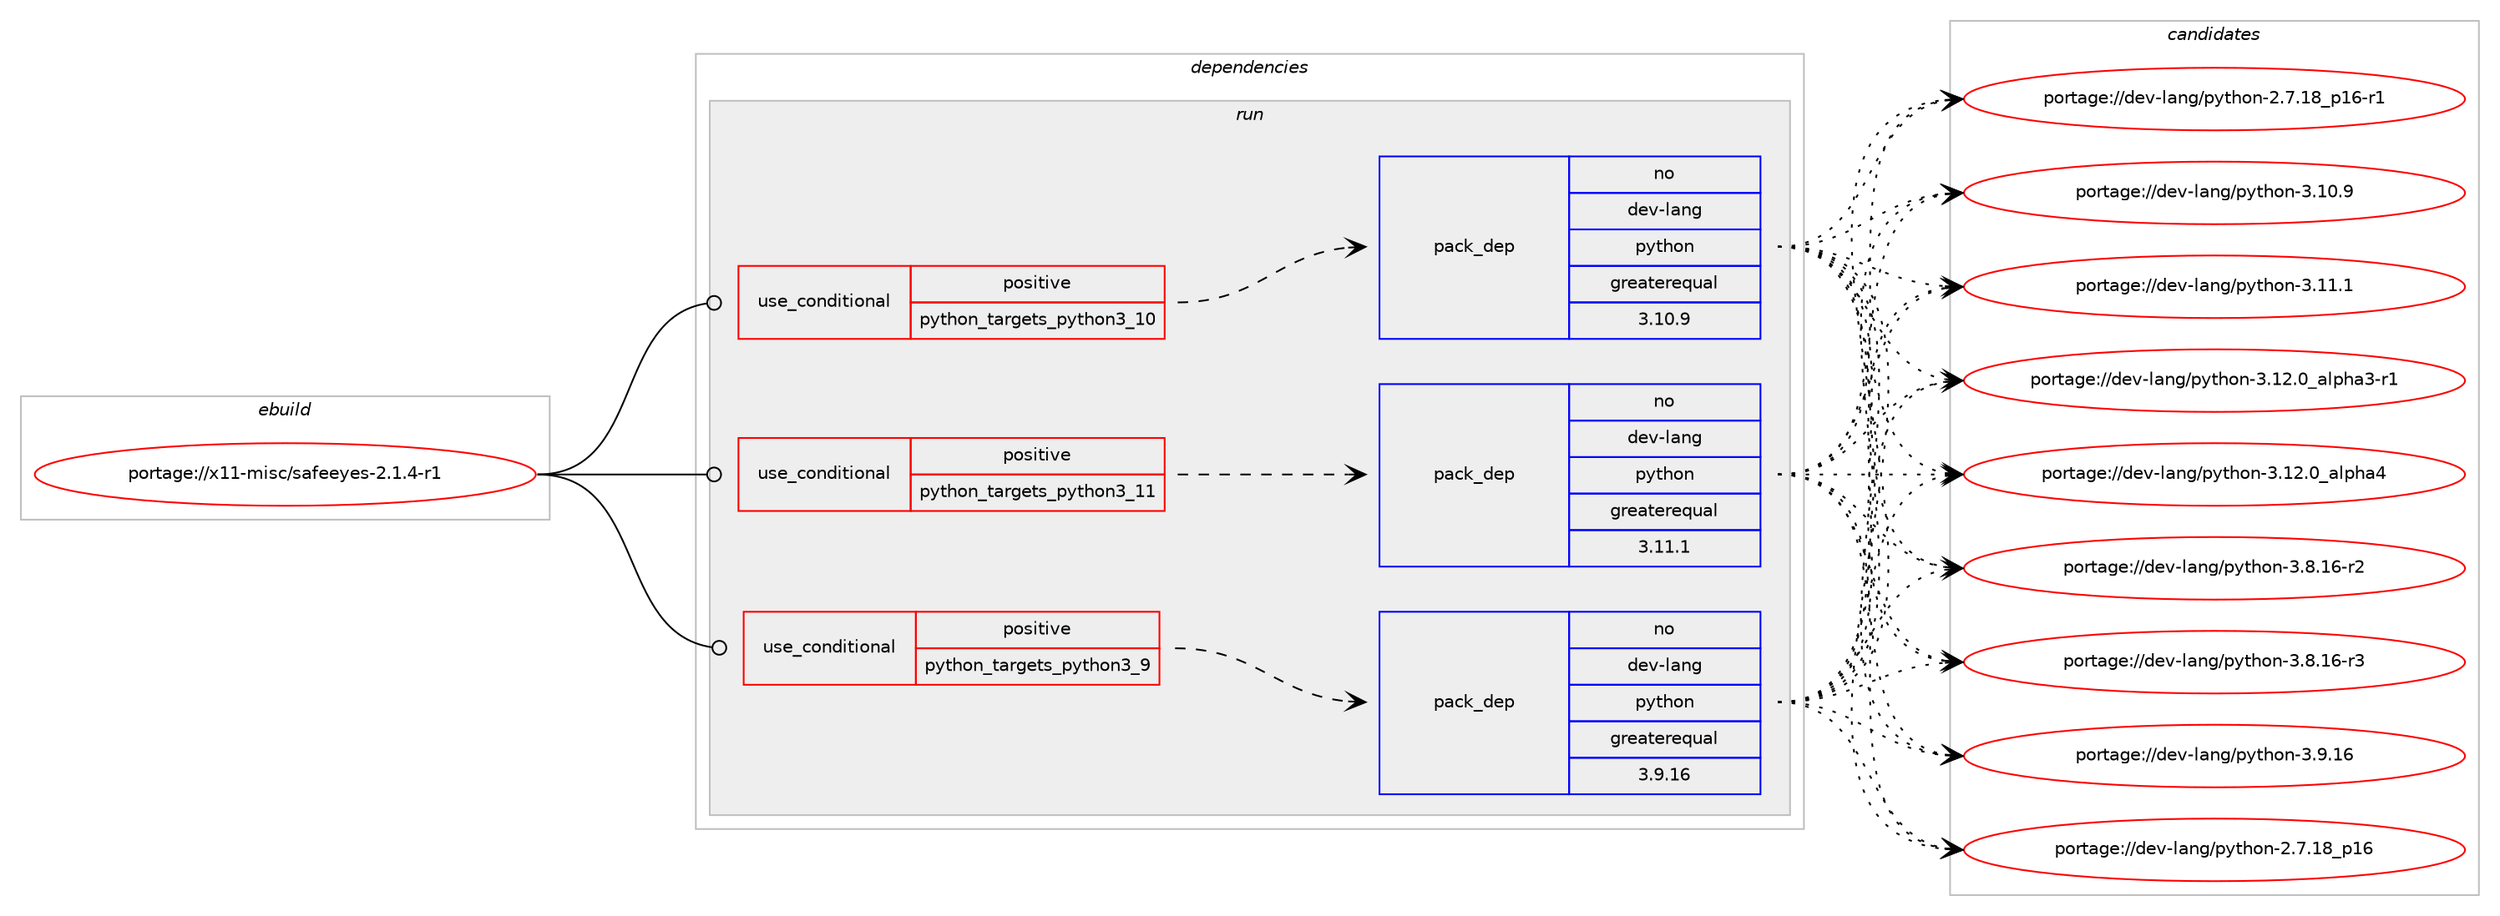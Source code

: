 digraph prolog {

# *************
# Graph options
# *************

newrank=true;
concentrate=true;
compound=true;
graph [rankdir=LR,fontname=Helvetica,fontsize=10,ranksep=1.5];#, ranksep=2.5, nodesep=0.2];
edge  [arrowhead=vee];
node  [fontname=Helvetica,fontsize=10];

# **********
# The ebuild
# **********

subgraph cluster_leftcol {
color=gray;
rank=same;
label=<<i>ebuild</i>>;
id [label="portage://x11-misc/safeeyes-2.1.4-r1", color=red, width=4, href="../x11-misc/safeeyes-2.1.4-r1.svg"];
}

# ****************
# The dependencies
# ****************

subgraph cluster_midcol {
color=gray;
label=<<i>dependencies</i>>;
subgraph cluster_compile {
fillcolor="#eeeeee";
style=filled;
label=<<i>compile</i>>;
}
subgraph cluster_compileandrun {
fillcolor="#eeeeee";
style=filled;
label=<<i>compile and run</i>>;
}
subgraph cluster_run {
fillcolor="#eeeeee";
style=filled;
label=<<i>run</i>>;
subgraph cond6696 {
dependency10800 [label=<<TABLE BORDER="0" CELLBORDER="1" CELLSPACING="0" CELLPADDING="4"><TR><TD ROWSPAN="3" CELLPADDING="10">use_conditional</TD></TR><TR><TD>positive</TD></TR><TR><TD>python_targets_python3_10</TD></TR></TABLE>>, shape=none, color=red];
subgraph pack3976 {
dependency10801 [label=<<TABLE BORDER="0" CELLBORDER="1" CELLSPACING="0" CELLPADDING="4" WIDTH="220"><TR><TD ROWSPAN="6" CELLPADDING="30">pack_dep</TD></TR><TR><TD WIDTH="110">no</TD></TR><TR><TD>dev-lang</TD></TR><TR><TD>python</TD></TR><TR><TD>greaterequal</TD></TR><TR><TD>3.10.9</TD></TR></TABLE>>, shape=none, color=blue];
}
dependency10800:e -> dependency10801:w [weight=20,style="dashed",arrowhead="vee"];
}
id:e -> dependency10800:w [weight=20,style="solid",arrowhead="odot"];
subgraph cond6697 {
dependency10802 [label=<<TABLE BORDER="0" CELLBORDER="1" CELLSPACING="0" CELLPADDING="4"><TR><TD ROWSPAN="3" CELLPADDING="10">use_conditional</TD></TR><TR><TD>positive</TD></TR><TR><TD>python_targets_python3_11</TD></TR></TABLE>>, shape=none, color=red];
subgraph pack3977 {
dependency10803 [label=<<TABLE BORDER="0" CELLBORDER="1" CELLSPACING="0" CELLPADDING="4" WIDTH="220"><TR><TD ROWSPAN="6" CELLPADDING="30">pack_dep</TD></TR><TR><TD WIDTH="110">no</TD></TR><TR><TD>dev-lang</TD></TR><TR><TD>python</TD></TR><TR><TD>greaterequal</TD></TR><TR><TD>3.11.1</TD></TR></TABLE>>, shape=none, color=blue];
}
dependency10802:e -> dependency10803:w [weight=20,style="dashed",arrowhead="vee"];
}
id:e -> dependency10802:w [weight=20,style="solid",arrowhead="odot"];
subgraph cond6698 {
dependency10804 [label=<<TABLE BORDER="0" CELLBORDER="1" CELLSPACING="0" CELLPADDING="4"><TR><TD ROWSPAN="3" CELLPADDING="10">use_conditional</TD></TR><TR><TD>positive</TD></TR><TR><TD>python_targets_python3_9</TD></TR></TABLE>>, shape=none, color=red];
subgraph pack3978 {
dependency10805 [label=<<TABLE BORDER="0" CELLBORDER="1" CELLSPACING="0" CELLPADDING="4" WIDTH="220"><TR><TD ROWSPAN="6" CELLPADDING="30">pack_dep</TD></TR><TR><TD WIDTH="110">no</TD></TR><TR><TD>dev-lang</TD></TR><TR><TD>python</TD></TR><TR><TD>greaterequal</TD></TR><TR><TD>3.9.16</TD></TR></TABLE>>, shape=none, color=blue];
}
dependency10804:e -> dependency10805:w [weight=20,style="dashed",arrowhead="vee"];
}
id:e -> dependency10804:w [weight=20,style="solid",arrowhead="odot"];
# *** BEGIN UNKNOWN DEPENDENCY TYPE (TODO) ***
# id -> package_dependency(portage://x11-misc/safeeyes-2.1.4-r1,run,no,dev-libs,libappindicator,none,[,,],[slot(3)],[use(enable(introspection),none)])
# *** END UNKNOWN DEPENDENCY TYPE (TODO) ***

# *** BEGIN UNKNOWN DEPENDENCY TYPE (TODO) ***
# id -> package_dependency(portage://x11-misc/safeeyes-2.1.4-r1,run,no,dev-python,Babel,none,[,,],[],[use(optenable(python_targets_python3_9),negative),use(optenable(python_targets_python3_10),negative),use(optenable(python_targets_python3_11),negative)])
# *** END UNKNOWN DEPENDENCY TYPE (TODO) ***

# *** BEGIN UNKNOWN DEPENDENCY TYPE (TODO) ***
# id -> package_dependency(portage://x11-misc/safeeyes-2.1.4-r1,run,no,dev-python,croniter,none,[,,],[],[use(optenable(python_targets_python3_9),negative),use(optenable(python_targets_python3_10),negative),use(optenable(python_targets_python3_11),negative)])
# *** END UNKNOWN DEPENDENCY TYPE (TODO) ***

# *** BEGIN UNKNOWN DEPENDENCY TYPE (TODO) ***
# id -> package_dependency(portage://x11-misc/safeeyes-2.1.4-r1,run,no,dev-python,dbus-python,none,[,,],[],[use(optenable(python_targets_python3_9),negative),use(optenable(python_targets_python3_10),negative),use(optenable(python_targets_python3_11),negative)])
# *** END UNKNOWN DEPENDENCY TYPE (TODO) ***

# *** BEGIN UNKNOWN DEPENDENCY TYPE (TODO) ***
# id -> package_dependency(portage://x11-misc/safeeyes-2.1.4-r1,run,no,dev-python,psutil,none,[,,],[],[use(optenable(python_targets_python3_9),negative),use(optenable(python_targets_python3_10),negative),use(optenable(python_targets_python3_11),negative)])
# *** END UNKNOWN DEPENDENCY TYPE (TODO) ***

# *** BEGIN UNKNOWN DEPENDENCY TYPE (TODO) ***
# id -> package_dependency(portage://x11-misc/safeeyes-2.1.4-r1,run,no,dev-python,pygobject,none,[,,],[slot(3)],[use(optenable(python_targets_python3_9),negative),use(optenable(python_targets_python3_10),negative),use(optenable(python_targets_python3_11),negative)])
# *** END UNKNOWN DEPENDENCY TYPE (TODO) ***

# *** BEGIN UNKNOWN DEPENDENCY TYPE (TODO) ***
# id -> package_dependency(portage://x11-misc/safeeyes-2.1.4-r1,run,no,dev-python,python-xlib,none,[,,],[],[use(optenable(python_targets_python3_9),negative),use(optenable(python_targets_python3_10),negative),use(optenable(python_targets_python3_11),negative)])
# *** END UNKNOWN DEPENDENCY TYPE (TODO) ***

# *** BEGIN UNKNOWN DEPENDENCY TYPE (TODO) ***
# id -> package_dependency(portage://x11-misc/safeeyes-2.1.4-r1,run,no,media-sound,alsa-utils,none,[,,],[],[])
# *** END UNKNOWN DEPENDENCY TYPE (TODO) ***

# *** BEGIN UNKNOWN DEPENDENCY TYPE (TODO) ***
# id -> package_dependency(portage://x11-misc/safeeyes-2.1.4-r1,run,no,x11-apps,xprop,none,[,,],[],[])
# *** END UNKNOWN DEPENDENCY TYPE (TODO) ***

# *** BEGIN UNKNOWN DEPENDENCY TYPE (TODO) ***
# id -> package_dependency(portage://x11-misc/safeeyes-2.1.4-r1,run,no,x11-libs,gtk+,none,[,,],[slot(3)],[use(enable(introspection),none)])
# *** END UNKNOWN DEPENDENCY TYPE (TODO) ***

# *** BEGIN UNKNOWN DEPENDENCY TYPE (TODO) ***
# id -> package_dependency(portage://x11-misc/safeeyes-2.1.4-r1,run,no,x11-libs,libnotify,none,[,,],[],[use(enable(introspection),none)])
# *** END UNKNOWN DEPENDENCY TYPE (TODO) ***

# *** BEGIN UNKNOWN DEPENDENCY TYPE (TODO) ***
# id -> package_dependency(portage://x11-misc/safeeyes-2.1.4-r1,run,no,x11-misc,xprintidle,none,[,,],[],[])
# *** END UNKNOWN DEPENDENCY TYPE (TODO) ***

}
}

# **************
# The candidates
# **************

subgraph cluster_choices {
rank=same;
color=gray;
label=<<i>candidates</i>>;

subgraph choice3976 {
color=black;
nodesep=1;
choice10010111845108971101034711212111610411111045504655464956951124954 [label="portage://dev-lang/python-2.7.18_p16", color=red, width=4,href="../dev-lang/python-2.7.18_p16.svg"];
choice100101118451089711010347112121116104111110455046554649569511249544511449 [label="portage://dev-lang/python-2.7.18_p16-r1", color=red, width=4,href="../dev-lang/python-2.7.18_p16-r1.svg"];
choice10010111845108971101034711212111610411111045514649484657 [label="portage://dev-lang/python-3.10.9", color=red, width=4,href="../dev-lang/python-3.10.9.svg"];
choice10010111845108971101034711212111610411111045514649494649 [label="portage://dev-lang/python-3.11.1", color=red, width=4,href="../dev-lang/python-3.11.1.svg"];
choice10010111845108971101034711212111610411111045514649504648959710811210497514511449 [label="portage://dev-lang/python-3.12.0_alpha3-r1", color=red, width=4,href="../dev-lang/python-3.12.0_alpha3-r1.svg"];
choice1001011184510897110103471121211161041111104551464950464895971081121049752 [label="portage://dev-lang/python-3.12.0_alpha4", color=red, width=4,href="../dev-lang/python-3.12.0_alpha4.svg"];
choice100101118451089711010347112121116104111110455146564649544511450 [label="portage://dev-lang/python-3.8.16-r2", color=red, width=4,href="../dev-lang/python-3.8.16-r2.svg"];
choice100101118451089711010347112121116104111110455146564649544511451 [label="portage://dev-lang/python-3.8.16-r3", color=red, width=4,href="../dev-lang/python-3.8.16-r3.svg"];
choice10010111845108971101034711212111610411111045514657464954 [label="portage://dev-lang/python-3.9.16", color=red, width=4,href="../dev-lang/python-3.9.16.svg"];
dependency10801:e -> choice10010111845108971101034711212111610411111045504655464956951124954:w [style=dotted,weight="100"];
dependency10801:e -> choice100101118451089711010347112121116104111110455046554649569511249544511449:w [style=dotted,weight="100"];
dependency10801:e -> choice10010111845108971101034711212111610411111045514649484657:w [style=dotted,weight="100"];
dependency10801:e -> choice10010111845108971101034711212111610411111045514649494649:w [style=dotted,weight="100"];
dependency10801:e -> choice10010111845108971101034711212111610411111045514649504648959710811210497514511449:w [style=dotted,weight="100"];
dependency10801:e -> choice1001011184510897110103471121211161041111104551464950464895971081121049752:w [style=dotted,weight="100"];
dependency10801:e -> choice100101118451089711010347112121116104111110455146564649544511450:w [style=dotted,weight="100"];
dependency10801:e -> choice100101118451089711010347112121116104111110455146564649544511451:w [style=dotted,weight="100"];
dependency10801:e -> choice10010111845108971101034711212111610411111045514657464954:w [style=dotted,weight="100"];
}
subgraph choice3977 {
color=black;
nodesep=1;
choice10010111845108971101034711212111610411111045504655464956951124954 [label="portage://dev-lang/python-2.7.18_p16", color=red, width=4,href="../dev-lang/python-2.7.18_p16.svg"];
choice100101118451089711010347112121116104111110455046554649569511249544511449 [label="portage://dev-lang/python-2.7.18_p16-r1", color=red, width=4,href="../dev-lang/python-2.7.18_p16-r1.svg"];
choice10010111845108971101034711212111610411111045514649484657 [label="portage://dev-lang/python-3.10.9", color=red, width=4,href="../dev-lang/python-3.10.9.svg"];
choice10010111845108971101034711212111610411111045514649494649 [label="portage://dev-lang/python-3.11.1", color=red, width=4,href="../dev-lang/python-3.11.1.svg"];
choice10010111845108971101034711212111610411111045514649504648959710811210497514511449 [label="portage://dev-lang/python-3.12.0_alpha3-r1", color=red, width=4,href="../dev-lang/python-3.12.0_alpha3-r1.svg"];
choice1001011184510897110103471121211161041111104551464950464895971081121049752 [label="portage://dev-lang/python-3.12.0_alpha4", color=red, width=4,href="../dev-lang/python-3.12.0_alpha4.svg"];
choice100101118451089711010347112121116104111110455146564649544511450 [label="portage://dev-lang/python-3.8.16-r2", color=red, width=4,href="../dev-lang/python-3.8.16-r2.svg"];
choice100101118451089711010347112121116104111110455146564649544511451 [label="portage://dev-lang/python-3.8.16-r3", color=red, width=4,href="../dev-lang/python-3.8.16-r3.svg"];
choice10010111845108971101034711212111610411111045514657464954 [label="portage://dev-lang/python-3.9.16", color=red, width=4,href="../dev-lang/python-3.9.16.svg"];
dependency10803:e -> choice10010111845108971101034711212111610411111045504655464956951124954:w [style=dotted,weight="100"];
dependency10803:e -> choice100101118451089711010347112121116104111110455046554649569511249544511449:w [style=dotted,weight="100"];
dependency10803:e -> choice10010111845108971101034711212111610411111045514649484657:w [style=dotted,weight="100"];
dependency10803:e -> choice10010111845108971101034711212111610411111045514649494649:w [style=dotted,weight="100"];
dependency10803:e -> choice10010111845108971101034711212111610411111045514649504648959710811210497514511449:w [style=dotted,weight="100"];
dependency10803:e -> choice1001011184510897110103471121211161041111104551464950464895971081121049752:w [style=dotted,weight="100"];
dependency10803:e -> choice100101118451089711010347112121116104111110455146564649544511450:w [style=dotted,weight="100"];
dependency10803:e -> choice100101118451089711010347112121116104111110455146564649544511451:w [style=dotted,weight="100"];
dependency10803:e -> choice10010111845108971101034711212111610411111045514657464954:w [style=dotted,weight="100"];
}
subgraph choice3978 {
color=black;
nodesep=1;
choice10010111845108971101034711212111610411111045504655464956951124954 [label="portage://dev-lang/python-2.7.18_p16", color=red, width=4,href="../dev-lang/python-2.7.18_p16.svg"];
choice100101118451089711010347112121116104111110455046554649569511249544511449 [label="portage://dev-lang/python-2.7.18_p16-r1", color=red, width=4,href="../dev-lang/python-2.7.18_p16-r1.svg"];
choice10010111845108971101034711212111610411111045514649484657 [label="portage://dev-lang/python-3.10.9", color=red, width=4,href="../dev-lang/python-3.10.9.svg"];
choice10010111845108971101034711212111610411111045514649494649 [label="portage://dev-lang/python-3.11.1", color=red, width=4,href="../dev-lang/python-3.11.1.svg"];
choice10010111845108971101034711212111610411111045514649504648959710811210497514511449 [label="portage://dev-lang/python-3.12.0_alpha3-r1", color=red, width=4,href="../dev-lang/python-3.12.0_alpha3-r1.svg"];
choice1001011184510897110103471121211161041111104551464950464895971081121049752 [label="portage://dev-lang/python-3.12.0_alpha4", color=red, width=4,href="../dev-lang/python-3.12.0_alpha4.svg"];
choice100101118451089711010347112121116104111110455146564649544511450 [label="portage://dev-lang/python-3.8.16-r2", color=red, width=4,href="../dev-lang/python-3.8.16-r2.svg"];
choice100101118451089711010347112121116104111110455146564649544511451 [label="portage://dev-lang/python-3.8.16-r3", color=red, width=4,href="../dev-lang/python-3.8.16-r3.svg"];
choice10010111845108971101034711212111610411111045514657464954 [label="portage://dev-lang/python-3.9.16", color=red, width=4,href="../dev-lang/python-3.9.16.svg"];
dependency10805:e -> choice10010111845108971101034711212111610411111045504655464956951124954:w [style=dotted,weight="100"];
dependency10805:e -> choice100101118451089711010347112121116104111110455046554649569511249544511449:w [style=dotted,weight="100"];
dependency10805:e -> choice10010111845108971101034711212111610411111045514649484657:w [style=dotted,weight="100"];
dependency10805:e -> choice10010111845108971101034711212111610411111045514649494649:w [style=dotted,weight="100"];
dependency10805:e -> choice10010111845108971101034711212111610411111045514649504648959710811210497514511449:w [style=dotted,weight="100"];
dependency10805:e -> choice1001011184510897110103471121211161041111104551464950464895971081121049752:w [style=dotted,weight="100"];
dependency10805:e -> choice100101118451089711010347112121116104111110455146564649544511450:w [style=dotted,weight="100"];
dependency10805:e -> choice100101118451089711010347112121116104111110455146564649544511451:w [style=dotted,weight="100"];
dependency10805:e -> choice10010111845108971101034711212111610411111045514657464954:w [style=dotted,weight="100"];
}
}

}

